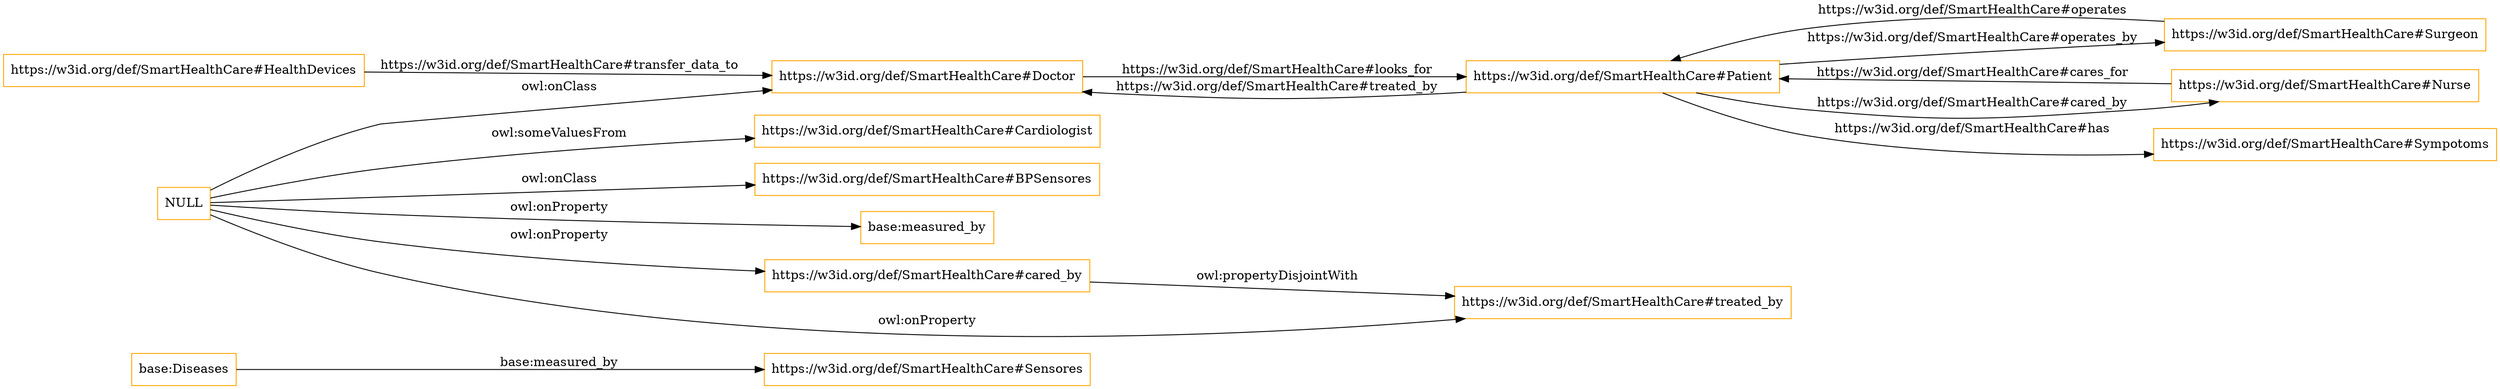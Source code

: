 digraph ar2dtool_diagram { 
rankdir=LR;
size="1501"
node [shape = rectangle, color="orange"]; "base:Diseases" "https://w3id.org/def/SmartHealthCare#Cardiologist" "https://w3id.org/def/SmartHealthCare#BPSensores" "https://w3id.org/def/SmartHealthCare#HealthDevices" "https://w3id.org/def/SmartHealthCare#Surgeon" "https://w3id.org/def/SmartHealthCare#Doctor" "https://w3id.org/def/SmartHealthCare#Nurse" "https://w3id.org/def/SmartHealthCare#Sympotoms" "https://w3id.org/def/SmartHealthCare#Sensores" "https://w3id.org/def/SmartHealthCare#Patient" ; /*classes style*/
	"https://w3id.org/def/SmartHealthCare#cared_by" -> "https://w3id.org/def/SmartHealthCare#treated_by" [ label = "owl:propertyDisjointWith" ];
	"NULL" -> "https://w3id.org/def/SmartHealthCare#BPSensores" [ label = "owl:onClass" ];
	"NULL" -> "base:measured_by" [ label = "owl:onProperty" ];
	"NULL" -> "https://w3id.org/def/SmartHealthCare#Cardiologist" [ label = "owl:someValuesFrom" ];
	"NULL" -> "https://w3id.org/def/SmartHealthCare#treated_by" [ label = "owl:onProperty" ];
	"NULL" -> "https://w3id.org/def/SmartHealthCare#Doctor" [ label = "owl:onClass" ];
	"NULL" -> "https://w3id.org/def/SmartHealthCare#cared_by" [ label = "owl:onProperty" ];
	"https://w3id.org/def/SmartHealthCare#HealthDevices" -> "https://w3id.org/def/SmartHealthCare#Doctor" [ label = "https://w3id.org/def/SmartHealthCare#transfer_data_to" ];
	"https://w3id.org/def/SmartHealthCare#Doctor" -> "https://w3id.org/def/SmartHealthCare#Patient" [ label = "https://w3id.org/def/SmartHealthCare#looks_for" ];
	"https://w3id.org/def/SmartHealthCare#Patient" -> "https://w3id.org/def/SmartHealthCare#Doctor" [ label = "https://w3id.org/def/SmartHealthCare#treated_by" ];
	"base:Diseases" -> "https://w3id.org/def/SmartHealthCare#Sensores" [ label = "base:measured_by" ];
	"https://w3id.org/def/SmartHealthCare#Patient" -> "https://w3id.org/def/SmartHealthCare#Surgeon" [ label = "https://w3id.org/def/SmartHealthCare#operates_by" ];
	"https://w3id.org/def/SmartHealthCare#Patient" -> "https://w3id.org/def/SmartHealthCare#Sympotoms" [ label = "https://w3id.org/def/SmartHealthCare#has" ];
	"https://w3id.org/def/SmartHealthCare#Patient" -> "https://w3id.org/def/SmartHealthCare#Nurse" [ label = "https://w3id.org/def/SmartHealthCare#cared_by" ];
	"https://w3id.org/def/SmartHealthCare#Surgeon" -> "https://w3id.org/def/SmartHealthCare#Patient" [ label = "https://w3id.org/def/SmartHealthCare#operates" ];
	"https://w3id.org/def/SmartHealthCare#Nurse" -> "https://w3id.org/def/SmartHealthCare#Patient" [ label = "https://w3id.org/def/SmartHealthCare#cares_for" ];

}
